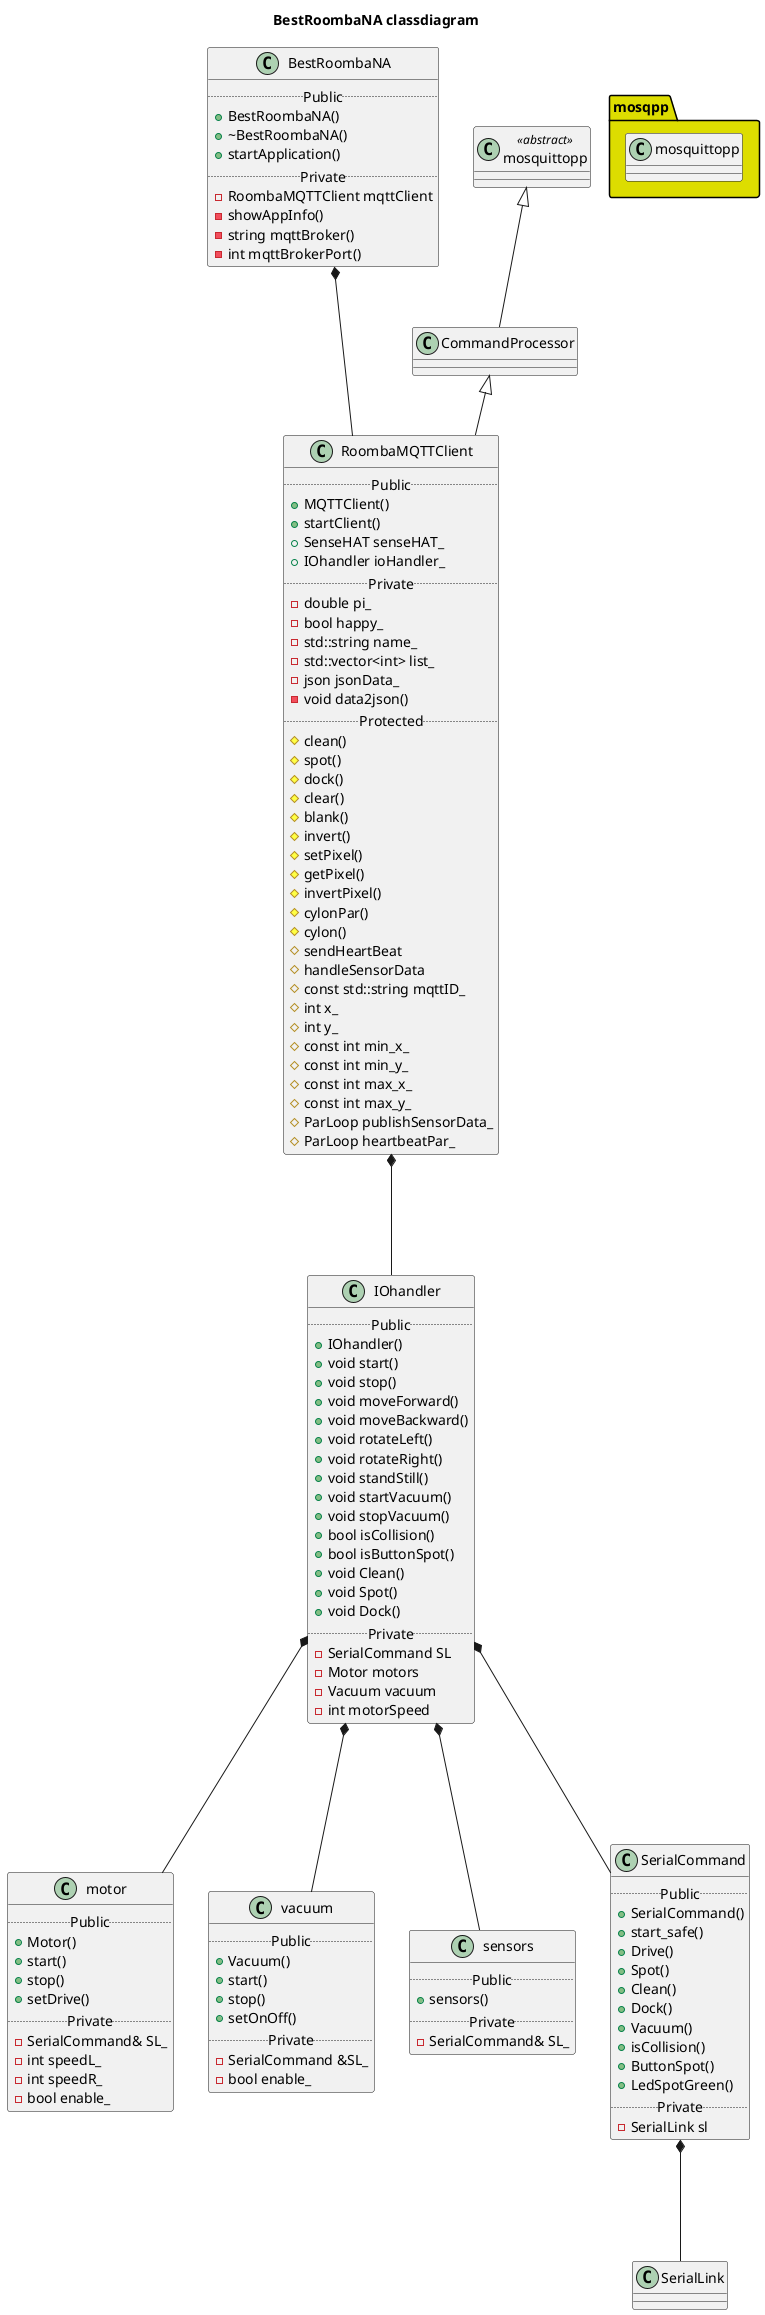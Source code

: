 @startuml
title BestRoombaNA classdiagram

package "mosqpp" #DDDD00 {
class mosquittopp 
} 

class BestRoombaNA{
  .. Public ..
    +BestRoombaNA()
    +~BestRoombaNA()
    +startApplication()
  .. Private ..
    -RoombaMQTTClient mqttClient
    -showAppInfo()
    -string mqttBroker()
    -int mqttBrokerPort()
}

class RoombaMQTTClient{
  .. Public ..
    +MQTTClient()
    +startClient()
    +SenseHAT senseHAT_
    +IOhandler ioHandler_
  .. Private ..
    -double pi_
    -bool happy_
    -std::string name_
    -std::vector<int> list_
    -json jsonData_
    -void data2json()
  .. Protected ..
    #clean()
    #spot()
    #dock()
    #clear()
    #blank()
    #invert()
    #setPixel()
    #getPixel()
    #invertPixel()
    #cylonPar()
    #cylon()
    #sendHeartBeat
    #handleSensorData
    #const std::string mqttID_
    #int x_
    #int y_
    #const int min_x_
    #const int min_y_
    #const int max_x_
    #const int max_y_
    #ParLoop publishSensorData_
    #ParLoop heartbeatPar_
}

class IOhandler{
  .. Public ..
    +IOhandler()
    +void start()
    +void stop()
    +void moveForward()
    +void moveBackward()
    +void rotateLeft()
    +void rotateRight()
    +void standStill()
    +void startVacuum()
    +void stopVacuum()
    +bool isCollision()
    +bool isButtonSpot()
    +void Clean()
    +void Spot()
    +void Dock()
  .. Private ..
    -SerialCommand SL
    -Motor motors
    -Vacuum vacuum
    -int motorSpeed
}

class motor {
  .. Public ..
    +Motor()
    +start()
    +stop()
    +setDrive()
  .. Private ..
    -SerialCommand& SL_
    -int speedL_
    -int speedR_
    -bool enable_
}

class vacuum{
  .. Public ..
    +Vacuum()
    +start()
    +stop()
    +setOnOff()
  .. Private ..
    -SerialCommand &SL_
    -bool enable_
}

class sensors {
  .. Public ..
    +sensors()
  .. Private ..
    -SerialCommand& SL_
}

class SerialCommand{
  .. Public ..
    +SerialCommand()
    +start_safe()
    +Drive()
    +Spot()
    +Clean()
    +Dock()
    +Vacuum()
    +isCollision()
    +ButtonSpot()
    +LedSpotGreen()
  .. Private ..
    -SerialLink sl
}

class CommandProcessor{
}

class mosquittopp <<abstract>>{
{abstract}
}

mosquittopp <|-- CommandProcessor
CommandProcessor <|-- RoombaMQTTClient

BestRoombaNA*--- RoombaMQTTClient

RoombaMQTTClient*--- IOhandler

IOhandler*--- vacuum
IOhandler*--- sensors 
IOhandler*--- motor
IOhandler*--- SerialCommand

SerialCommand*--- SerialLink
@enduml